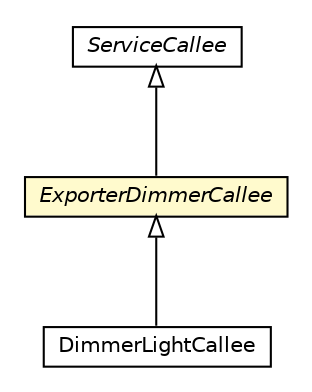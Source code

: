 #!/usr/local/bin/dot
#
# Class diagram 
# Generated by UMLGraph version R5_6-24-gf6e263 (http://www.umlgraph.org/)
#

digraph G {
	edge [fontname="Helvetica",fontsize=10,labelfontname="Helvetica",labelfontsize=10];
	node [fontname="Helvetica",fontsize=10,shape=plaintext];
	nodesep=0.25;
	ranksep=0.5;
	// org.universAAL.middleware.service.ServiceCallee
	c3963175 [label=<<table title="org.universAAL.middleware.service.ServiceCallee" border="0" cellborder="1" cellspacing="0" cellpadding="2" port="p" href="../../../../../middleware/service/ServiceCallee.html">
		<tr><td><table border="0" cellspacing="0" cellpadding="1">
<tr><td align="center" balign="center"><font face="Helvetica-Oblique"> ServiceCallee </font></td></tr>
		</table></td></tr>
		</table>>, URL="../../../../../middleware/service/ServiceCallee.html", fontname="Helvetica", fontcolor="black", fontsize=10.0];
	// org.universAAL.hw.exporter.zigbee.ha.devices.DimmerLightCallee
	c3964630 [label=<<table title="org.universAAL.hw.exporter.zigbee.ha.devices.DimmerLightCallee" border="0" cellborder="1" cellspacing="0" cellpadding="2" port="p" href="./DimmerLightCallee.html">
		<tr><td><table border="0" cellspacing="0" cellpadding="1">
<tr><td align="center" balign="center"> DimmerLightCallee </td></tr>
		</table></td></tr>
		</table>>, URL="./DimmerLightCallee.html", fontname="Helvetica", fontcolor="black", fontsize=10.0];
	// org.universAAL.hw.exporter.zigbee.ha.devices.ExporterDimmerCallee
	c3964632 [label=<<table title="org.universAAL.hw.exporter.zigbee.ha.devices.ExporterDimmerCallee" border="0" cellborder="1" cellspacing="0" cellpadding="2" port="p" bgcolor="lemonChiffon" href="./ExporterDimmerCallee.html">
		<tr><td><table border="0" cellspacing="0" cellpadding="1">
<tr><td align="center" balign="center"><font face="Helvetica-Oblique"> ExporterDimmerCallee </font></td></tr>
		</table></td></tr>
		</table>>, URL="./ExporterDimmerCallee.html", fontname="Helvetica", fontcolor="black", fontsize=10.0];
	//org.universAAL.hw.exporter.zigbee.ha.devices.DimmerLightCallee extends org.universAAL.hw.exporter.zigbee.ha.devices.ExporterDimmerCallee
	c3964632:p -> c3964630:p [dir=back,arrowtail=empty];
	//org.universAAL.hw.exporter.zigbee.ha.devices.ExporterDimmerCallee extends org.universAAL.middleware.service.ServiceCallee
	c3963175:p -> c3964632:p [dir=back,arrowtail=empty];
}

